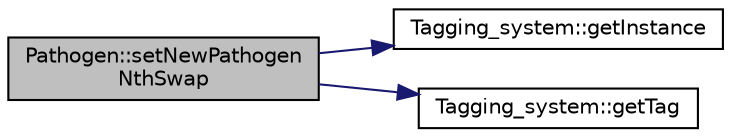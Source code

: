 digraph "Pathogen::setNewPathogenNthSwap"
{
  edge [fontname="Helvetica",fontsize="10",labelfontname="Helvetica",labelfontsize="10"];
  node [fontname="Helvetica",fontsize="10",shape=record];
  rankdir="LR";
  Node1 [label="Pathogen::setNewPathogen\lNthSwap",height=0.2,width=0.4,color="black", fillcolor="grey75", style="filled", fontcolor="black"];
  Node1 -> Node2 [color="midnightblue",fontsize="10",style="solid",fontname="Helvetica"];
  Node2 [label="Tagging_system::getInstance",height=0.2,width=0.4,color="black", fillcolor="white", style="filled",URL="$class_tagging__system.html#a80d575a3bbb747f9e1ff71877a937cba",tooltip="Data collecting method. Gets instance of the tagging system. "];
  Node1 -> Node3 [color="midnightblue",fontsize="10",style="solid",fontname="Helvetica"];
  Node3 [label="Tagging_system::getTag",height=0.2,width=0.4,color="black", fillcolor="white", style="filled",URL="$class_tagging__system.html#af57001cb7fe7d78d05076231552d1911",tooltip="Data collecting method. Obtaining an unique tag. "];
}
